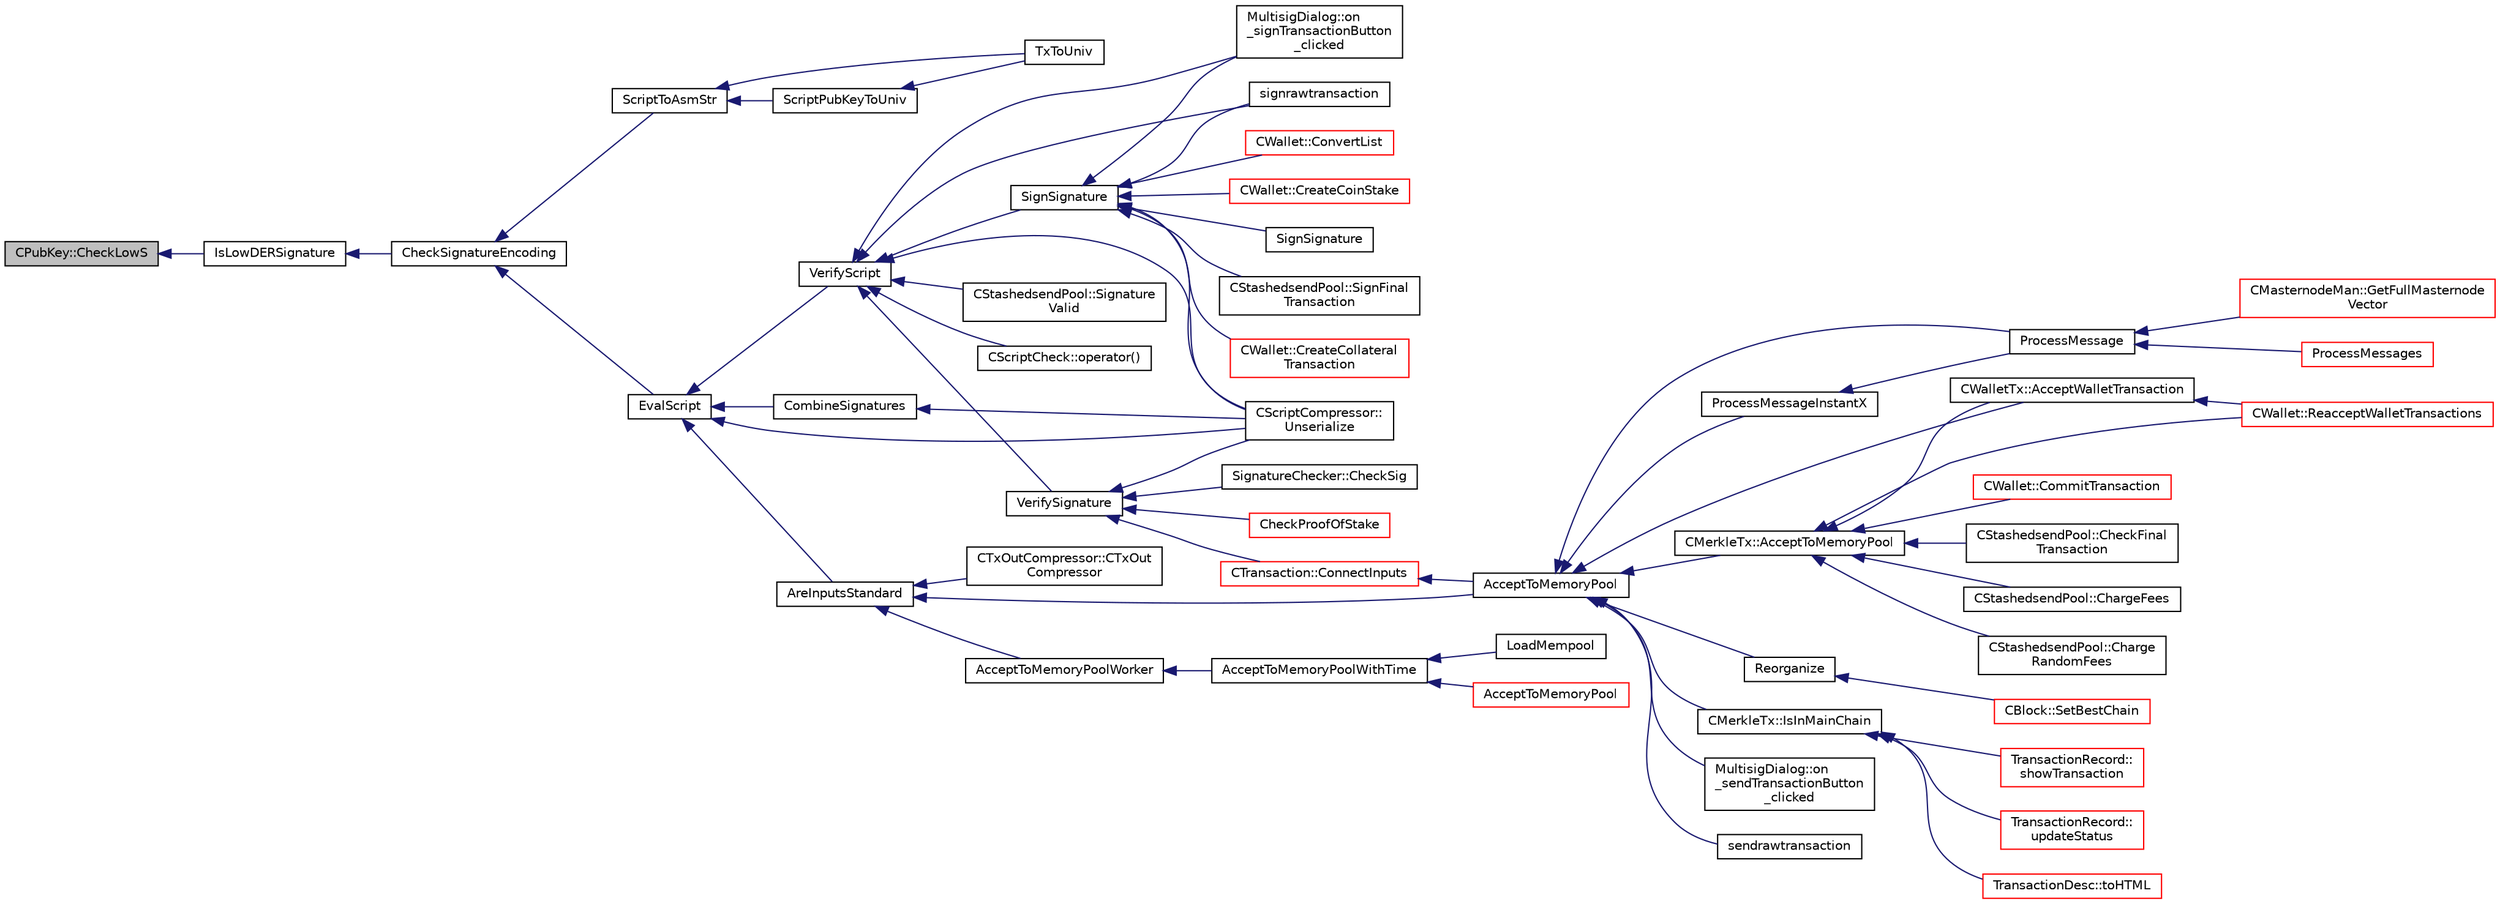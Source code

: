 digraph "CPubKey::CheckLowS"
{
  edge [fontname="Helvetica",fontsize="10",labelfontname="Helvetica",labelfontsize="10"];
  node [fontname="Helvetica",fontsize="10",shape=record];
  rankdir="LR";
  Node136 [label="CPubKey::CheckLowS",height=0.2,width=0.4,color="black", fillcolor="grey75", style="filled", fontcolor="black"];
  Node136 -> Node137 [dir="back",color="midnightblue",fontsize="10",style="solid",fontname="Helvetica"];
  Node137 [label="IsLowDERSignature",height=0.2,width=0.4,color="black", fillcolor="white", style="filled",URL="$dd/d0f/script_8cpp.html#a0fd00c3aff80aafc124933b1c789c660"];
  Node137 -> Node138 [dir="back",color="midnightblue",fontsize="10",style="solid",fontname="Helvetica"];
  Node138 [label="CheckSignatureEncoding",height=0.2,width=0.4,color="black", fillcolor="white", style="filled",URL="$dd/d0f/script_8cpp.html#a12d14b6b219e70fe8e9a34cf6ea29c7c"];
  Node138 -> Node139 [dir="back",color="midnightblue",fontsize="10",style="solid",fontname="Helvetica"];
  Node139 [label="ScriptToAsmStr",height=0.2,width=0.4,color="black", fillcolor="white", style="filled",URL="$d5/d2e/core__write_8cpp.html#a97f55ea967c54b81091af210145b128b",tooltip="Create the assembly string representation of a CScript object. "];
  Node139 -> Node140 [dir="back",color="midnightblue",fontsize="10",style="solid",fontname="Helvetica"];
  Node140 [label="ScriptPubKeyToUniv",height=0.2,width=0.4,color="black", fillcolor="white", style="filled",URL="$d5/d2e/core__write_8cpp.html#a4a51bf7268adbdcd58e7af445ea4db61"];
  Node140 -> Node141 [dir="back",color="midnightblue",fontsize="10",style="solid",fontname="Helvetica"];
  Node141 [label="TxToUniv",height=0.2,width=0.4,color="black", fillcolor="white", style="filled",URL="$d5/d2e/core__write_8cpp.html#aeb901ca565e3df0e3bc0c9863ad8f53a"];
  Node139 -> Node141 [dir="back",color="midnightblue",fontsize="10",style="solid",fontname="Helvetica"];
  Node138 -> Node142 [dir="back",color="midnightblue",fontsize="10",style="solid",fontname="Helvetica"];
  Node142 [label="EvalScript",height=0.2,width=0.4,color="black", fillcolor="white", style="filled",URL="$de/d7f/script_8h.html#a7f55c113b0164f50f214d94996b6b02a"];
  Node142 -> Node143 [dir="back",color="midnightblue",fontsize="10",style="solid",fontname="Helvetica"];
  Node143 [label="AreInputsStandard",height=0.2,width=0.4,color="black", fillcolor="white", style="filled",URL="$d4/dbf/main_8h.html#a29901e539b487e09c90ff90c7560bd9d",tooltip="Check for standard transaction types. "];
  Node143 -> Node144 [dir="back",color="midnightblue",fontsize="10",style="solid",fontname="Helvetica"];
  Node144 [label="AcceptToMemoryPool",height=0.2,width=0.4,color="black", fillcolor="white", style="filled",URL="$d4/dbf/main_8h.html#addea0e425b693b4c1be712c3ead94568",tooltip="(try to) add transaction to memory pool "];
  Node144 -> Node145 [dir="back",color="midnightblue",fontsize="10",style="solid",fontname="Helvetica"];
  Node145 [label="ProcessMessageInstantX",height=0.2,width=0.4,color="black", fillcolor="white", style="filled",URL="$d6/d5f/instantx_8h.html#aa516cb499ead2691d8ab216a499db5d0"];
  Node145 -> Node146 [dir="back",color="midnightblue",fontsize="10",style="solid",fontname="Helvetica"];
  Node146 [label="ProcessMessage",height=0.2,width=0.4,color="black", fillcolor="white", style="filled",URL="$df/d0a/main_8cpp.html#a8ba92b1a4bce3c835e887a9073d17d8e"];
  Node146 -> Node147 [dir="back",color="midnightblue",fontsize="10",style="solid",fontname="Helvetica"];
  Node147 [label="ProcessMessages",height=0.2,width=0.4,color="red", fillcolor="white", style="filled",URL="$d4/dbf/main_8h.html#a196f9318f02448b85b28d612698934fd"];
  Node146 -> Node155 [dir="back",color="midnightblue",fontsize="10",style="solid",fontname="Helvetica"];
  Node155 [label="CMasternodeMan::GetFullMasternode\lVector",height=0.2,width=0.4,color="red", fillcolor="white", style="filled",URL="$dc/d6b/class_c_masternode_man.html#ab39e213a7601e1bef2eba1d5d63206f5"];
  Node144 -> Node161 [dir="back",color="midnightblue",fontsize="10",style="solid",fontname="Helvetica"];
  Node161 [label="CMerkleTx::AcceptToMemoryPool",height=0.2,width=0.4,color="black", fillcolor="white", style="filled",URL="$d1/dff/class_c_merkle_tx.html#a61126e811a53b941b3efdf5a4e83db90"];
  Node161 -> Node162 [dir="back",color="midnightblue",fontsize="10",style="solid",fontname="Helvetica"];
  Node162 [label="CWalletTx::AcceptWalletTransaction",height=0.2,width=0.4,color="black", fillcolor="white", style="filled",URL="$d6/d53/class_c_wallet_tx.html#af6d1a5a731bb69e1d94de84eb6fd15a5"];
  Node162 -> Node163 [dir="back",color="midnightblue",fontsize="10",style="solid",fontname="Helvetica"];
  Node163 [label="CWallet::ReacceptWalletTransactions",height=0.2,width=0.4,color="red", fillcolor="white", style="filled",URL="$d2/de5/class_c_wallet.html#a796c23450c8482e10e0c75ae5c1fa8ed"];
  Node161 -> Node168 [dir="back",color="midnightblue",fontsize="10",style="solid",fontname="Helvetica"];
  Node168 [label="CStashedsendPool::CheckFinal\lTransaction",height=0.2,width=0.4,color="black", fillcolor="white", style="filled",URL="$dd/d8a/class_c_stashedsend_pool.html#aba122588a53a90150595bc4279beb67c"];
  Node161 -> Node169 [dir="back",color="midnightblue",fontsize="10",style="solid",fontname="Helvetica"];
  Node169 [label="CStashedsendPool::ChargeFees",height=0.2,width=0.4,color="black", fillcolor="white", style="filled",URL="$dd/d8a/class_c_stashedsend_pool.html#acd76c93879dbcbdda4ca0a253f0d9c68",tooltip="Charge fees to bad actors (Charge clients a fee if they&#39;re abusive) "];
  Node161 -> Node170 [dir="back",color="midnightblue",fontsize="10",style="solid",fontname="Helvetica"];
  Node170 [label="CStashedsendPool::Charge\lRandomFees",height=0.2,width=0.4,color="black", fillcolor="white", style="filled",URL="$dd/d8a/class_c_stashedsend_pool.html#abcf715f6e5e01039218bf4881fffc3fe",tooltip="Rarely charge fees to pay miners. "];
  Node161 -> Node163 [dir="back",color="midnightblue",fontsize="10",style="solid",fontname="Helvetica"];
  Node161 -> Node171 [dir="back",color="midnightblue",fontsize="10",style="solid",fontname="Helvetica"];
  Node171 [label="CWallet::CommitTransaction",height=0.2,width=0.4,color="red", fillcolor="white", style="filled",URL="$d2/de5/class_c_wallet.html#aa13fbeaebd271f910a54cc5b82d73fde"];
  Node144 -> Node162 [dir="back",color="midnightblue",fontsize="10",style="solid",fontname="Helvetica"];
  Node144 -> Node188 [dir="back",color="midnightblue",fontsize="10",style="solid",fontname="Helvetica"];
  Node188 [label="Reorganize",height=0.2,width=0.4,color="black", fillcolor="white", style="filled",URL="$df/d0a/main_8cpp.html#ad8e09920f5a3ce2670c5efa26ef65227"];
  Node188 -> Node189 [dir="back",color="midnightblue",fontsize="10",style="solid",fontname="Helvetica"];
  Node189 [label="CBlock::SetBestChain",height=0.2,width=0.4,color="red", fillcolor="white", style="filled",URL="$d3/d51/class_c_block.html#a6e308b2d75d1cfc4a75eda36feb60ca1"];
  Node144 -> Node146 [dir="back",color="midnightblue",fontsize="10",style="solid",fontname="Helvetica"];
  Node144 -> Node193 [dir="back",color="midnightblue",fontsize="10",style="solid",fontname="Helvetica"];
  Node193 [label="CMerkleTx::IsInMainChain",height=0.2,width=0.4,color="black", fillcolor="white", style="filled",URL="$d1/dff/class_c_merkle_tx.html#ad4b3623fabf1924dba2a7694e3418e1e"];
  Node193 -> Node194 [dir="back",color="midnightblue",fontsize="10",style="solid",fontname="Helvetica"];
  Node194 [label="TransactionDesc::toHTML",height=0.2,width=0.4,color="red", fillcolor="white", style="filled",URL="$d4/da9/class_transaction_desc.html#ab7c9dbb2048aae121dd9d75df86e64f4"];
  Node193 -> Node205 [dir="back",color="midnightblue",fontsize="10",style="solid",fontname="Helvetica"];
  Node205 [label="TransactionRecord::\lshowTransaction",height=0.2,width=0.4,color="red", fillcolor="white", style="filled",URL="$d1/da7/class_transaction_record.html#a5ad1d1af4bec5b15a624b7a451e8cdbf",tooltip="Decompose CWallet transaction to model transaction records. "];
  Node193 -> Node217 [dir="back",color="midnightblue",fontsize="10",style="solid",fontname="Helvetica"];
  Node217 [label="TransactionRecord::\lupdateStatus",height=0.2,width=0.4,color="red", fillcolor="white", style="filled",URL="$d1/da7/class_transaction_record.html#a9b643dd885a790ae511705a1446556be",tooltip="Update status from core wallet tx. "];
  Node144 -> Node224 [dir="back",color="midnightblue",fontsize="10",style="solid",fontname="Helvetica"];
  Node224 [label="MultisigDialog::on\l_sendTransactionButton\l_clicked",height=0.2,width=0.4,color="black", fillcolor="white", style="filled",URL="$d4/df4/class_multisig_dialog.html#a71fcf325cb0cde9223eefc62b3b7634b"];
  Node144 -> Node225 [dir="back",color="midnightblue",fontsize="10",style="solid",fontname="Helvetica"];
  Node225 [label="sendrawtransaction",height=0.2,width=0.4,color="black", fillcolor="white", style="filled",URL="$dc/da8/rpcrawtransaction_8cpp.html#ad5aad44f890060f42efb49acf349511e"];
  Node143 -> Node226 [dir="back",color="midnightblue",fontsize="10",style="solid",fontname="Helvetica"];
  Node226 [label="CTxOutCompressor::CTxOut\lCompressor",height=0.2,width=0.4,color="black", fillcolor="white", style="filled",URL="$d9/d8d/class_c_tx_out_compressor.html#a38ef1033989cd003de65598620d15cea"];
  Node143 -> Node227 [dir="back",color="midnightblue",fontsize="10",style="solid",fontname="Helvetica"];
  Node227 [label="AcceptToMemoryPoolWorker",height=0.2,width=0.4,color="black", fillcolor="white", style="filled",URL="$dd/d7d/validation_8cpp.html#a274b0623037c72315662a07ecf760176"];
  Node227 -> Node228 [dir="back",color="midnightblue",fontsize="10",style="solid",fontname="Helvetica"];
  Node228 [label="AcceptToMemoryPoolWithTime",height=0.2,width=0.4,color="black", fillcolor="white", style="filled",URL="$dd/d7d/validation_8cpp.html#a7e5d2eb678cdda338b2dc803a2d4999f",tooltip="(try to) add transaction to memory pool with a specified acceptance time "];
  Node228 -> Node229 [dir="back",color="midnightblue",fontsize="10",style="solid",fontname="Helvetica"];
  Node229 [label="AcceptToMemoryPool",height=0.2,width=0.4,color="red", fillcolor="white", style="filled",URL="$db/d38/validation_8h.html#a25cdf856fb2107e0e96fd6bf4c0619cb",tooltip="(try to) add transaction to memory pool plTxnReplaced will be appended to with all transactions repla..."];
  Node228 -> Node237 [dir="back",color="midnightblue",fontsize="10",style="solid",fontname="Helvetica"];
  Node237 [label="LoadMempool",height=0.2,width=0.4,color="black", fillcolor="white", style="filled",URL="$db/d38/validation_8h.html#adea951730b49ef41e5390df5be8d3f1b",tooltip="Load the mempool from disk. "];
  Node142 -> Node238 [dir="back",color="midnightblue",fontsize="10",style="solid",fontname="Helvetica"];
  Node238 [label="VerifyScript",height=0.2,width=0.4,color="black", fillcolor="white", style="filled",URL="$de/d7f/script_8h.html#a995f521b6ca4a8bfbd02d4cfe226feb6"];
  Node238 -> Node239 [dir="back",color="midnightblue",fontsize="10",style="solid",fontname="Helvetica"];
  Node239 [label="MultisigDialog::on\l_signTransactionButton\l_clicked",height=0.2,width=0.4,color="black", fillcolor="white", style="filled",URL="$d4/df4/class_multisig_dialog.html#ad277ce76887dfbbec511486d3c1d2bc4"];
  Node238 -> Node240 [dir="back",color="midnightblue",fontsize="10",style="solid",fontname="Helvetica"];
  Node240 [label="signrawtransaction",height=0.2,width=0.4,color="black", fillcolor="white", style="filled",URL="$dc/da8/rpcrawtransaction_8cpp.html#aa0d151e35c0ad5ec82df451a833aeadb"];
  Node238 -> Node241 [dir="back",color="midnightblue",fontsize="10",style="solid",fontname="Helvetica"];
  Node241 [label="SignSignature",height=0.2,width=0.4,color="black", fillcolor="white", style="filled",URL="$de/d7f/script_8h.html#aca7dc730fd42e706b2c912ba32b65a36"];
  Node241 -> Node239 [dir="back",color="midnightblue",fontsize="10",style="solid",fontname="Helvetica"];
  Node241 -> Node240 [dir="back",color="midnightblue",fontsize="10",style="solid",fontname="Helvetica"];
  Node241 -> Node242 [dir="back",color="midnightblue",fontsize="10",style="solid",fontname="Helvetica"];
  Node242 [label="SignSignature",height=0.2,width=0.4,color="black", fillcolor="white", style="filled",URL="$de/d7f/script_8h.html#a3aef640e90fdb0fa95a8e2cda0cf6c22"];
  Node241 -> Node243 [dir="back",color="midnightblue",fontsize="10",style="solid",fontname="Helvetica"];
  Node243 [label="CScriptCompressor::\lUnserialize",height=0.2,width=0.4,color="black", fillcolor="white", style="filled",URL="$d3/dfb/class_c_script_compressor.html#a016fa6e3d2735d95fcf773271da073d5"];
  Node241 -> Node244 [dir="back",color="midnightblue",fontsize="10",style="solid",fontname="Helvetica"];
  Node244 [label="CStashedsendPool::SignFinal\lTransaction",height=0.2,width=0.4,color="black", fillcolor="white", style="filled",URL="$dd/d8a/class_c_stashedsend_pool.html#aa4e76a2c5ccd3fedef74f5e0b12c87f1",tooltip="As a client, check and sign the final transaction. "];
  Node241 -> Node245 [dir="back",color="midnightblue",fontsize="10",style="solid",fontname="Helvetica"];
  Node245 [label="CWallet::CreateCollateral\lTransaction",height=0.2,width=0.4,color="red", fillcolor="white", style="filled",URL="$d2/de5/class_c_wallet.html#a3efb1d87b0d5cb916f7289b72a38744d"];
  Node241 -> Node251 [dir="back",color="midnightblue",fontsize="10",style="solid",fontname="Helvetica"];
  Node251 [label="CWallet::ConvertList",height=0.2,width=0.4,color="red", fillcolor="white", style="filled",URL="$d2/de5/class_c_wallet.html#adbc8cbc5a39e04446f4277487405c06b"];
  Node241 -> Node252 [dir="back",color="midnightblue",fontsize="10",style="solid",fontname="Helvetica"];
  Node252 [label="CWallet::CreateCoinStake",height=0.2,width=0.4,color="red", fillcolor="white", style="filled",URL="$d2/de5/class_c_wallet.html#a644df129468440aa36f49ca3716a3c19"];
  Node238 -> Node263 [dir="back",color="midnightblue",fontsize="10",style="solid",fontname="Helvetica"];
  Node263 [label="VerifySignature",height=0.2,width=0.4,color="black", fillcolor="white", style="filled",URL="$de/d7f/script_8h.html#a3bebacccf5ed6d80e80889b65830f893"];
  Node263 -> Node264 [dir="back",color="midnightblue",fontsize="10",style="solid",fontname="Helvetica"];
  Node264 [label="CTransaction::ConnectInputs",height=0.2,width=0.4,color="red", fillcolor="white", style="filled",URL="$df/d43/class_c_transaction.html#aaab6c4ba493c918e29fd383043dcaae7",tooltip="Sanity check previous transactions, then, if all checks succeed, mark them as spent by this transacti..."];
  Node264 -> Node144 [dir="back",color="midnightblue",fontsize="10",style="solid",fontname="Helvetica"];
  Node263 -> Node299 [dir="back",color="midnightblue",fontsize="10",style="solid",fontname="Helvetica"];
  Node299 [label="SignatureChecker::CheckSig",height=0.2,width=0.4,color="black", fillcolor="white", style="filled",URL="$da/d89/class_signature_checker.html#a3eeda653a8224d8376016f177d2c7be2"];
  Node263 -> Node243 [dir="back",color="midnightblue",fontsize="10",style="solid",fontname="Helvetica"];
  Node263 -> Node300 [dir="back",color="midnightblue",fontsize="10",style="solid",fontname="Helvetica"];
  Node300 [label="CheckProofOfStake",height=0.2,width=0.4,color="red", fillcolor="white", style="filled",URL="$d4/dd4/stake_8h.html#a01e09fbdb926d4581ea48c4cf2f337a1"];
  Node238 -> Node243 [dir="back",color="midnightblue",fontsize="10",style="solid",fontname="Helvetica"];
  Node238 -> Node302 [dir="back",color="midnightblue",fontsize="10",style="solid",fontname="Helvetica"];
  Node302 [label="CStashedsendPool::Signature\lValid",height=0.2,width=0.4,color="black", fillcolor="white", style="filled",URL="$dd/d8a/class_c_stashedsend_pool.html#aac0148eb0e63ce636545a18522f7f59b",tooltip="Check to make sure a signature matches an input in the pool. "];
  Node238 -> Node303 [dir="back",color="midnightblue",fontsize="10",style="solid",fontname="Helvetica"];
  Node303 [label="CScriptCheck::operator()",height=0.2,width=0.4,color="black", fillcolor="white", style="filled",URL="$df/d12/class_c_script_check.html#a108d4c713338308be3867ed4e65b80c5"];
  Node142 -> Node304 [dir="back",color="midnightblue",fontsize="10",style="solid",fontname="Helvetica"];
  Node304 [label="CombineSignatures",height=0.2,width=0.4,color="black", fillcolor="white", style="filled",URL="$de/d7f/script_8h.html#af2e061fe8f5ec7708f28db4628ff5c10"];
  Node304 -> Node243 [dir="back",color="midnightblue",fontsize="10",style="solid",fontname="Helvetica"];
  Node142 -> Node243 [dir="back",color="midnightblue",fontsize="10",style="solid",fontname="Helvetica"];
}
